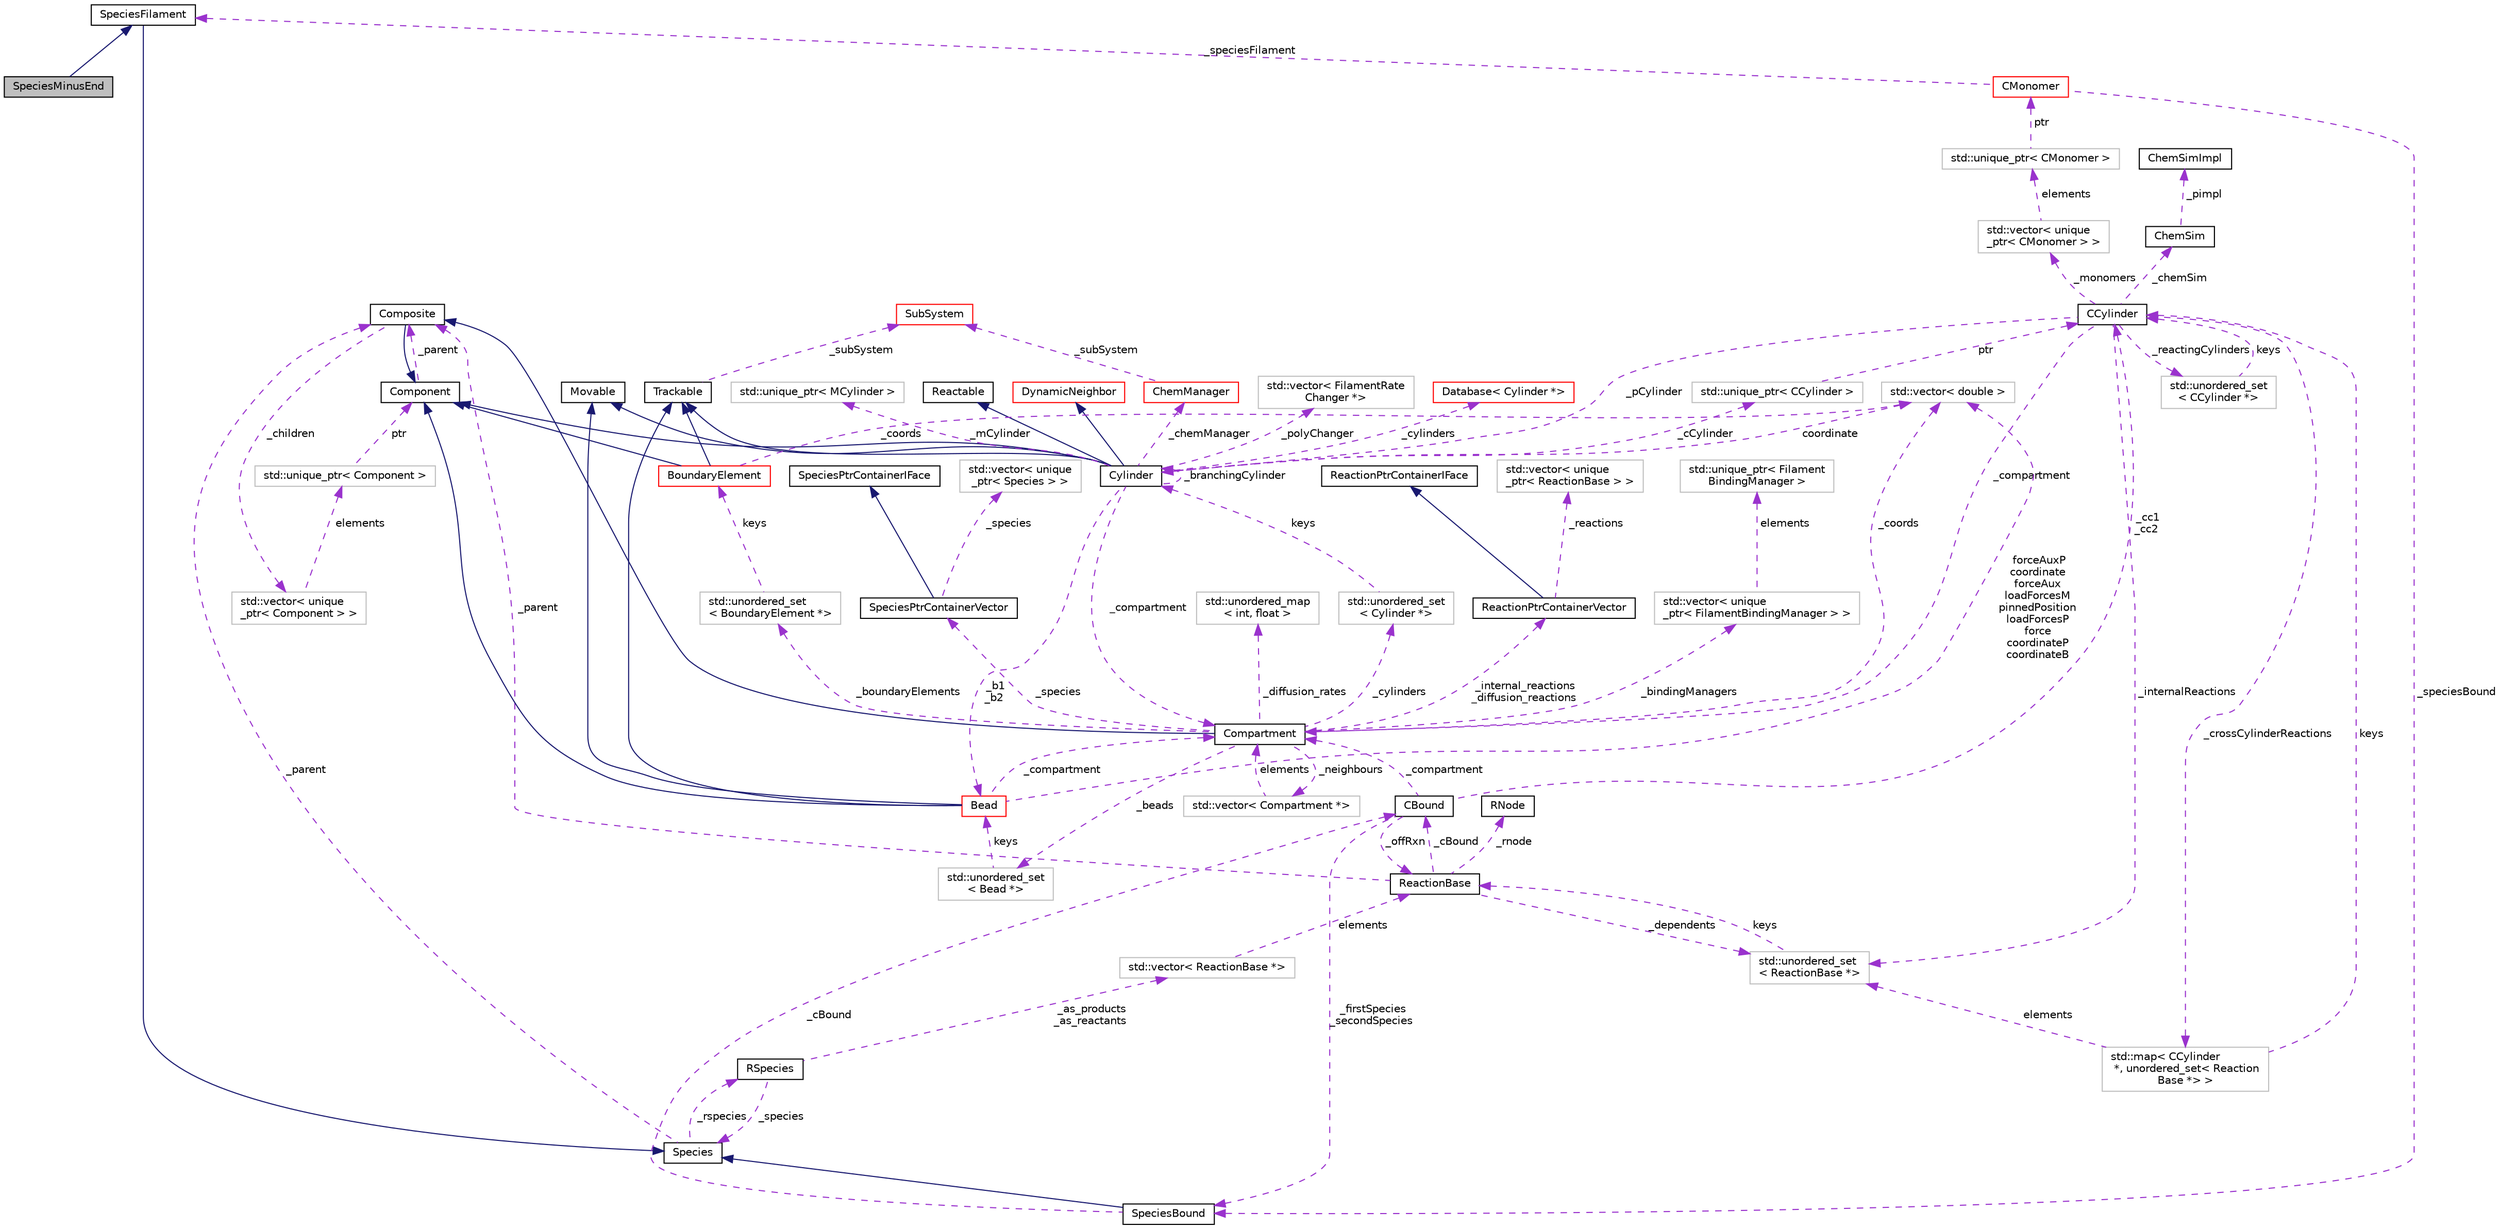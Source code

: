 digraph "SpeciesMinusEnd"
{
 // INTERACTIVE_SVG=YES
  edge [fontname="Helvetica",fontsize="10",labelfontname="Helvetica",labelfontsize="10"];
  node [fontname="Helvetica",fontsize="10",shape=record];
  Node3 [label="SpeciesMinusEnd",height=0.2,width=0.4,color="black", fillcolor="grey75", style="filled", fontcolor="black"];
  Node4 -> Node3 [dir="back",color="midnightblue",fontsize="10",style="solid",fontname="Helvetica"];
  Node4 [label="SpeciesFilament",height=0.2,width=0.4,color="black", fillcolor="white", style="filled",URL="$classSpeciesFilament.html",tooltip="Used for species that can be in a Filament. "];
  Node5 -> Node4 [dir="back",color="midnightblue",fontsize="10",style="solid",fontname="Helvetica"];
  Node5 [label="Species",height=0.2,width=0.4,color="black", fillcolor="white", style="filled",URL="$classSpecies.html",tooltip="Represents chemical molecules, tracks their copy number and can be used in Reactions. "];
  Node6 -> Node5 [dir="back",color="darkorchid3",fontsize="10",style="dashed",label=" _rspecies" ,fontname="Helvetica"];
  Node6 [label="RSpecies",height=0.2,width=0.4,color="black", fillcolor="white", style="filled",URL="$classRSpecies.html",tooltip="Represents the reactive aspect of chemical molecules. "];
  Node7 -> Node6 [dir="back",color="darkorchid3",fontsize="10",style="dashed",label=" _as_products\n_as_reactants" ,fontname="Helvetica"];
  Node7 [label="std::vector\< ReactionBase *\>",height=0.2,width=0.4,color="grey75", fillcolor="white", style="filled"];
  Node8 -> Node7 [dir="back",color="darkorchid3",fontsize="10",style="dashed",label=" elements" ,fontname="Helvetica"];
  Node8 [label="ReactionBase",height=0.2,width=0.4,color="black", fillcolor="white", style="filled",URL="$classReactionBase.html",tooltip="Represents an abstract interface for simple chemical reactions of the form A + B -> C..."];
  Node9 -> Node8 [dir="back",color="darkorchid3",fontsize="10",style="dashed",label=" _parent" ,fontname="Helvetica"];
  Node9 [label="Composite",height=0.2,width=0.4,color="black", fillcolor="white", style="filled",URL="$classComposite.html",tooltip="The aggregating class for the Composite pattern. "];
  Node10 -> Node9 [dir="back",color="midnightblue",fontsize="10",style="solid",fontname="Helvetica"];
  Node10 [label="Component",height=0.2,width=0.4,color="black", fillcolor="white", style="filled",URL="$classComponent.html",tooltip="The base class for the Composite pattern hieararchy. "];
  Node9 -> Node10 [dir="back",color="darkorchid3",fontsize="10",style="dashed",label=" _parent" ,fontname="Helvetica"];
  Node11 -> Node9 [dir="back",color="darkorchid3",fontsize="10",style="dashed",label=" _children" ,fontname="Helvetica"];
  Node11 [label="std::vector\< unique\l_ptr\< Component \> \>",height=0.2,width=0.4,color="grey75", fillcolor="white", style="filled"];
  Node12 -> Node11 [dir="back",color="darkorchid3",fontsize="10",style="dashed",label=" elements" ,fontname="Helvetica"];
  Node12 [label="std::unique_ptr\< Component \>",height=0.2,width=0.4,color="grey75", fillcolor="white", style="filled"];
  Node10 -> Node12 [dir="back",color="darkorchid3",fontsize="10",style="dashed",label=" ptr" ,fontname="Helvetica"];
  Node13 -> Node8 [dir="back",color="darkorchid3",fontsize="10",style="dashed",label=" _dependents" ,fontname="Helvetica"];
  Node13 [label="std::unordered_set\l\< ReactionBase *\>",height=0.2,width=0.4,color="grey75", fillcolor="white", style="filled"];
  Node8 -> Node13 [dir="back",color="darkorchid3",fontsize="10",style="dashed",label=" keys" ,fontname="Helvetica"];
  Node14 -> Node8 [dir="back",color="darkorchid3",fontsize="10",style="dashed",label=" _cBound" ,fontname="Helvetica"];
  Node14 [label="CBound",height=0.2,width=0.4,color="black", fillcolor="white", style="filled",URL="$classCBound.html",tooltip="Represents a chemical object that is bound to a Filament. "];
  Node15 -> Node14 [dir="back",color="darkorchid3",fontsize="10",style="dashed",label=" _cc1\n_cc2" ,fontname="Helvetica"];
  Node15 [label="CCylinder",height=0.2,width=0.4,color="black", fillcolor="white", style="filled",URL="$classCCylinder.html",tooltip="Holds all CMonomers and Reactions associated with it. "];
  Node16 -> Node15 [dir="back",color="darkorchid3",fontsize="10",style="dashed",label=" _crossCylinderReactions" ,fontname="Helvetica"];
  Node16 [label="std::map\< CCylinder\l *, unordered_set\< Reaction\lBase *\> \>",height=0.2,width=0.4,color="grey75", fillcolor="white", style="filled"];
  Node15 -> Node16 [dir="back",color="darkorchid3",fontsize="10",style="dashed",label=" keys" ,fontname="Helvetica"];
  Node13 -> Node16 [dir="back",color="darkorchid3",fontsize="10",style="dashed",label=" elements" ,fontname="Helvetica"];
  Node17 -> Node15 [dir="back",color="darkorchid3",fontsize="10",style="dashed",label=" _monomers" ,fontname="Helvetica"];
  Node17 [label="std::vector\< unique\l_ptr\< CMonomer \> \>",height=0.2,width=0.4,color="grey75", fillcolor="white", style="filled"];
  Node18 -> Node17 [dir="back",color="darkorchid3",fontsize="10",style="dashed",label=" elements" ,fontname="Helvetica"];
  Node18 [label="std::unique_ptr\< CMonomer \>",height=0.2,width=0.4,color="grey75", fillcolor="white", style="filled"];
  Node19 -> Node18 [dir="back",color="darkorchid3",fontsize="10",style="dashed",label=" ptr" ,fontname="Helvetica"];
  Node19 [label="CMonomer",height=0.2,width=0.4,color="red", fillcolor="white", style="filled",URL="$classCMonomer.html",tooltip="Represents a container for all Species that could be contained in a particular filament element at a ..."];
  Node4 -> Node19 [dir="back",color="darkorchid3",fontsize="10",style="dashed",label=" _speciesFilament" ,fontname="Helvetica"];
  Node22 -> Node19 [dir="back",color="darkorchid3",fontsize="10",style="dashed",label=" _speciesBound" ,fontname="Helvetica"];
  Node22 [label="SpeciesBound",height=0.2,width=0.4,color="black", fillcolor="white", style="filled",URL="$classSpeciesBound.html",tooltip="Used for species that can be bound to a Filament. "];
  Node5 -> Node22 [dir="back",color="midnightblue",fontsize="10",style="solid",fontname="Helvetica"];
  Node14 -> Node22 [dir="back",color="darkorchid3",fontsize="10",style="dashed",label=" _cBound" ,fontname="Helvetica"];
  Node23 -> Node15 [dir="back",color="darkorchid3",fontsize="10",style="dashed",label=" _pCylinder" ,fontname="Helvetica"];
  Node23 [label="Cylinder",height=0.2,width=0.4,color="black", fillcolor="white", style="filled",URL="$classCylinder.html",tooltip="A container to store a MCylinder and CCylinder. "];
  Node10 -> Node23 [dir="back",color="midnightblue",fontsize="10",style="solid",fontname="Helvetica"];
  Node24 -> Node23 [dir="back",color="midnightblue",fontsize="10",style="solid",fontname="Helvetica"];
  Node24 [label="Trackable",height=0.2,width=0.4,color="black", fillcolor="white", style="filled",URL="$classTrackable.html",tooltip="An abstract base class for a trackable object in the SubSystem. "];
  Node25 -> Node24 [dir="back",color="darkorchid3",fontsize="10",style="dashed",label=" _subSystem" ,fontname="Helvetica"];
  Node25 [label="SubSystem",height=0.2,width=0.4,color="red", fillcolor="white", style="filled",URL="$classSubSystem.html",tooltip="Manages all Movables and Reactables. "];
  Node27 -> Node23 [dir="back",color="midnightblue",fontsize="10",style="solid",fontname="Helvetica"];
  Node27 [label="Movable",height=0.2,width=0.4,color="black", fillcolor="white", style="filled",URL="$classMovable.html",tooltip="An abstract base class for a movable element in the SubSystem. "];
  Node29 -> Node23 [dir="back",color="midnightblue",fontsize="10",style="solid",fontname="Helvetica"];
  Node29 [label="Reactable",height=0.2,width=0.4,color="black", fillcolor="white", style="filled",URL="$classReactable.html",tooltip="An abstract base class for a reactable element in the SubSystem. "];
  Node63 -> Node23 [dir="back",color="midnightblue",fontsize="10",style="solid",fontname="Helvetica"];
  Node63 [label="DynamicNeighbor",height=0.2,width=0.4,color="red", fillcolor="white", style="filled",URL="$classDynamicNeighbor.html",tooltip="An abstract base class for any element that can be added or removed from a NeighborList dynamically a..."];
  Node23 -> Node23 [dir="back",color="darkorchid3",fontsize="10",style="dashed",label=" _branchingCylinder" ,fontname="Helvetica"];
  Node64 -> Node23 [dir="back",color="darkorchid3",fontsize="10",style="dashed",label=" _polyChanger" ,fontname="Helvetica"];
  Node64 [label="std::vector\< FilamentRate\lChanger *\>",height=0.2,width=0.4,color="grey75", fillcolor="white", style="filled"];
  Node66 -> Node23 [dir="back",color="darkorchid3",fontsize="10",style="dashed",label=" _cCylinder" ,fontname="Helvetica"];
  Node66 [label="std::unique_ptr\< CCylinder \>",height=0.2,width=0.4,color="grey75", fillcolor="white", style="filled"];
  Node15 -> Node66 [dir="back",color="darkorchid3",fontsize="10",style="dashed",label=" ptr" ,fontname="Helvetica"];
  Node43 -> Node23 [dir="back",color="darkorchid3",fontsize="10",style="dashed",label=" _b1\n_b2" ,fontname="Helvetica"];
  Node43 [label="Bead",height=0.2,width=0.4,color="red", fillcolor="white", style="filled",URL="$classBead.html",tooltip="Represents a single coordinate between Cylinders, and holds forces needed for mechanical equilibratio..."];
  Node10 -> Node43 [dir="back",color="midnightblue",fontsize="10",style="solid",fontname="Helvetica"];
  Node24 -> Node43 [dir="back",color="midnightblue",fontsize="10",style="solid",fontname="Helvetica"];
  Node27 -> Node43 [dir="back",color="midnightblue",fontsize="10",style="solid",fontname="Helvetica"];
  Node41 -> Node43 [dir="back",color="darkorchid3",fontsize="10",style="dashed",label=" _compartment" ,fontname="Helvetica"];
  Node41 [label="Compartment",height=0.2,width=0.4,color="black", fillcolor="white", style="filled",URL="$classCompartment.html",tooltip="A container or holding Species and Reactions. "];
  Node9 -> Node41 [dir="back",color="midnightblue",fontsize="10",style="solid",fontname="Helvetica"];
  Node42 -> Node41 [dir="back",color="darkorchid3",fontsize="10",style="dashed",label=" _beads" ,fontname="Helvetica"];
  Node42 [label="std::unordered_set\l\< Bead *\>",height=0.2,width=0.4,color="grey75", fillcolor="white", style="filled"];
  Node43 -> Node42 [dir="back",color="darkorchid3",fontsize="10",style="dashed",label=" keys" ,fontname="Helvetica"];
  Node45 -> Node41 [dir="back",color="darkorchid3",fontsize="10",style="dashed",label=" _neighbours" ,fontname="Helvetica"];
  Node45 [label="std::vector\< Compartment *\>",height=0.2,width=0.4,color="grey75", fillcolor="white", style="filled"];
  Node41 -> Node45 [dir="back",color="darkorchid3",fontsize="10",style="dashed",label=" elements" ,fontname="Helvetica"];
  Node46 -> Node41 [dir="back",color="darkorchid3",fontsize="10",style="dashed",label=" _cylinders" ,fontname="Helvetica"];
  Node46 [label="std::unordered_set\l\< Cylinder *\>",height=0.2,width=0.4,color="grey75", fillcolor="white", style="filled"];
  Node23 -> Node46 [dir="back",color="darkorchid3",fontsize="10",style="dashed",label=" keys" ,fontname="Helvetica"];
  Node47 -> Node41 [dir="back",color="darkorchid3",fontsize="10",style="dashed",label=" _boundaryElements" ,fontname="Helvetica"];
  Node47 [label="std::unordered_set\l\< BoundaryElement *\>",height=0.2,width=0.4,color="grey75", fillcolor="white", style="filled"];
  Node36 -> Node47 [dir="back",color="darkorchid3",fontsize="10",style="dashed",label=" keys" ,fontname="Helvetica"];
  Node36 [label="BoundaryElement",height=0.2,width=0.4,color="red", fillcolor="white", style="filled",URL="$classBoundaryElement.html",tooltip="Represents an element of a BoundarySurface. "];
  Node10 -> Node36 [dir="back",color="midnightblue",fontsize="10",style="solid",fontname="Helvetica"];
  Node24 -> Node36 [dir="back",color="midnightblue",fontsize="10",style="solid",fontname="Helvetica"];
  Node39 -> Node36 [dir="back",color="darkorchid3",fontsize="10",style="dashed",label=" _coords" ,fontname="Helvetica"];
  Node39 [label="std::vector\< double \>",height=0.2,width=0.4,color="grey75", fillcolor="white", style="filled"];
  Node48 -> Node41 [dir="back",color="darkorchid3",fontsize="10",style="dashed",label=" _internal_reactions\n_diffusion_reactions" ,fontname="Helvetica"];
  Node48 [label="ReactionPtrContainerVector",height=0.2,width=0.4,color="black", fillcolor="white", style="filled",URL="$classReactionPtrContainerVector.html",tooltip="A concrete class implementing the ReactionPtrContainerIFace, using vector<unique_ptr<ReactionBase>> a..."];
  Node49 -> Node48 [dir="back",color="midnightblue",fontsize="10",style="solid",fontname="Helvetica"];
  Node49 [label="ReactionPtrContainerIFace",height=0.2,width=0.4,color="black", fillcolor="white", style="filled",URL="$classReactionPtrContainerIFace.html",tooltip="An abstract interface for a container of pointers to reaction objects. "];
  Node50 -> Node48 [dir="back",color="darkorchid3",fontsize="10",style="dashed",label=" _reactions" ,fontname="Helvetica"];
  Node50 [label="std::vector\< unique\l_ptr\< ReactionBase \> \>",height=0.2,width=0.4,color="grey75", fillcolor="white", style="filled"];
  Node52 -> Node41 [dir="back",color="darkorchid3",fontsize="10",style="dashed",label=" _diffusion_rates" ,fontname="Helvetica"];
  Node52 [label="std::unordered_map\l\< int, float \>",height=0.2,width=0.4,color="grey75", fillcolor="white", style="filled"];
  Node39 -> Node41 [dir="back",color="darkorchid3",fontsize="10",style="dashed",label=" _coords" ,fontname="Helvetica"];
  Node53 -> Node41 [dir="back",color="darkorchid3",fontsize="10",style="dashed",label=" _bindingManagers" ,fontname="Helvetica"];
  Node53 [label="std::vector\< unique\l_ptr\< FilamentBindingManager \> \>",height=0.2,width=0.4,color="grey75", fillcolor="white", style="filled"];
  Node54 -> Node53 [dir="back",color="darkorchid3",fontsize="10",style="dashed",label=" elements" ,fontname="Helvetica"];
  Node54 [label="std::unique_ptr\< Filament\lBindingManager \>",height=0.2,width=0.4,color="grey75", fillcolor="white", style="filled"];
  Node58 -> Node41 [dir="back",color="darkorchid3",fontsize="10",style="dashed",label=" _species" ,fontname="Helvetica"];
  Node58 [label="SpeciesPtrContainerVector",height=0.2,width=0.4,color="black", fillcolor="white", style="filled",URL="$classSpeciesPtrContainerVector.html",tooltip="A concrete class implementing the SpeciesPtrContainerIFace, using vector<unique_ptr<Species>> as the ..."];
  Node59 -> Node58 [dir="back",color="midnightblue",fontsize="10",style="solid",fontname="Helvetica"];
  Node59 [label="SpeciesPtrContainerIFace",height=0.2,width=0.4,color="black", fillcolor="white", style="filled",URL="$classSpeciesPtrContainerIFace.html",tooltip="An abstract interface for a container of pointers to Species objects. "];
  Node60 -> Node58 [dir="back",color="darkorchid3",fontsize="10",style="dashed",label=" _species" ,fontname="Helvetica"];
  Node60 [label="std::vector\< unique\l_ptr\< Species \> \>",height=0.2,width=0.4,color="grey75", fillcolor="white", style="filled"];
  Node39 -> Node43 [dir="back",color="darkorchid3",fontsize="10",style="dashed",label=" forceAuxP\ncoordinate\nforceAux\nloadForcesM\npinnedPosition\nloadForcesP\nforce\ncoordinateP\ncoordinateB" ,fontname="Helvetica"];
  Node67 -> Node23 [dir="back",color="darkorchid3",fontsize="10",style="dashed",label=" _cylinders" ,fontname="Helvetica"];
  Node67 [label="Database\< Cylinder *\>",height=0.2,width=0.4,color="red", fillcolor="white", style="filled",URL="$classDatabase.html"];
  Node41 -> Node23 [dir="back",color="darkorchid3",fontsize="10",style="dashed",label=" _compartment" ,fontname="Helvetica"];
  Node69 -> Node23 [dir="back",color="darkorchid3",fontsize="10",style="dashed",label=" _chemManager" ,fontname="Helvetica"];
  Node69 [label="ChemManager",height=0.2,width=0.4,color="red", fillcolor="white", style="filled",URL="$classChemManager.html",tooltip="For initailizing chemical reactions based on a specific system. "];
  Node25 -> Node69 [dir="back",color="darkorchid3",fontsize="10",style="dashed",label=" _subSystem" ,fontname="Helvetica"];
  Node81 -> Node23 [dir="back",color="darkorchid3",fontsize="10",style="dashed",label=" _mCylinder" ,fontname="Helvetica"];
  Node81 [label="std::unique_ptr\< MCylinder \>",height=0.2,width=0.4,color="grey75", fillcolor="white", style="filled"];
  Node39 -> Node23 [dir="back",color="darkorchid3",fontsize="10",style="dashed",label=" coordinate" ,fontname="Helvetica"];
  Node83 -> Node15 [dir="back",color="darkorchid3",fontsize="10",style="dashed",label=" _reactingCylinders" ,fontname="Helvetica"];
  Node83 [label="std::unordered_set\l\< CCylinder *\>",height=0.2,width=0.4,color="grey75", fillcolor="white", style="filled"];
  Node15 -> Node83 [dir="back",color="darkorchid3",fontsize="10",style="dashed",label=" keys" ,fontname="Helvetica"];
  Node41 -> Node15 [dir="back",color="darkorchid3",fontsize="10",style="dashed",label=" _compartment" ,fontname="Helvetica"];
  Node13 -> Node15 [dir="back",color="darkorchid3",fontsize="10",style="dashed",label=" _internalReactions" ,fontname="Helvetica"];
  Node84 -> Node15 [dir="back",color="darkorchid3",fontsize="10",style="dashed",label=" _chemSim" ,fontname="Helvetica"];
  Node84 [label="ChemSim",height=0.2,width=0.4,color="black", fillcolor="white", style="filled",URL="$classChemSim.html",tooltip="Used to manage running a network of chemical reactions. "];
  Node85 -> Node84 [dir="back",color="darkorchid3",fontsize="10",style="dashed",label=" _pimpl" ,fontname="Helvetica"];
  Node85 [label="ChemSimImpl",height=0.2,width=0.4,color="black", fillcolor="white", style="filled",URL="$classChemSimImpl.html",tooltip="An abstract base class for algorithms that run stochastic chemical kinetics. "];
  Node41 -> Node14 [dir="back",color="darkorchid3",fontsize="10",style="dashed",label=" _compartment" ,fontname="Helvetica"];
  Node22 -> Node14 [dir="back",color="darkorchid3",fontsize="10",style="dashed",label=" _firstSpecies\n_secondSpecies" ,fontname="Helvetica"];
  Node8 -> Node14 [dir="back",color="darkorchid3",fontsize="10",style="dashed",label=" _offRxn" ,fontname="Helvetica"];
  Node86 -> Node8 [dir="back",color="darkorchid3",fontsize="10",style="dashed",label=" _rnode" ,fontname="Helvetica"];
  Node86 [label="RNode",height=0.2,width=0.4,color="black", fillcolor="white", style="filled",URL="$classRNode.html",tooltip="This is an abstract base class for classes that need to be associated with the given Reaction object..."];
  Node5 -> Node6 [dir="back",color="darkorchid3",fontsize="10",style="dashed",label=" _species" ,fontname="Helvetica"];
  Node9 -> Node5 [dir="back",color="darkorchid3",fontsize="10",style="dashed",label=" _parent" ,fontname="Helvetica"];
}
